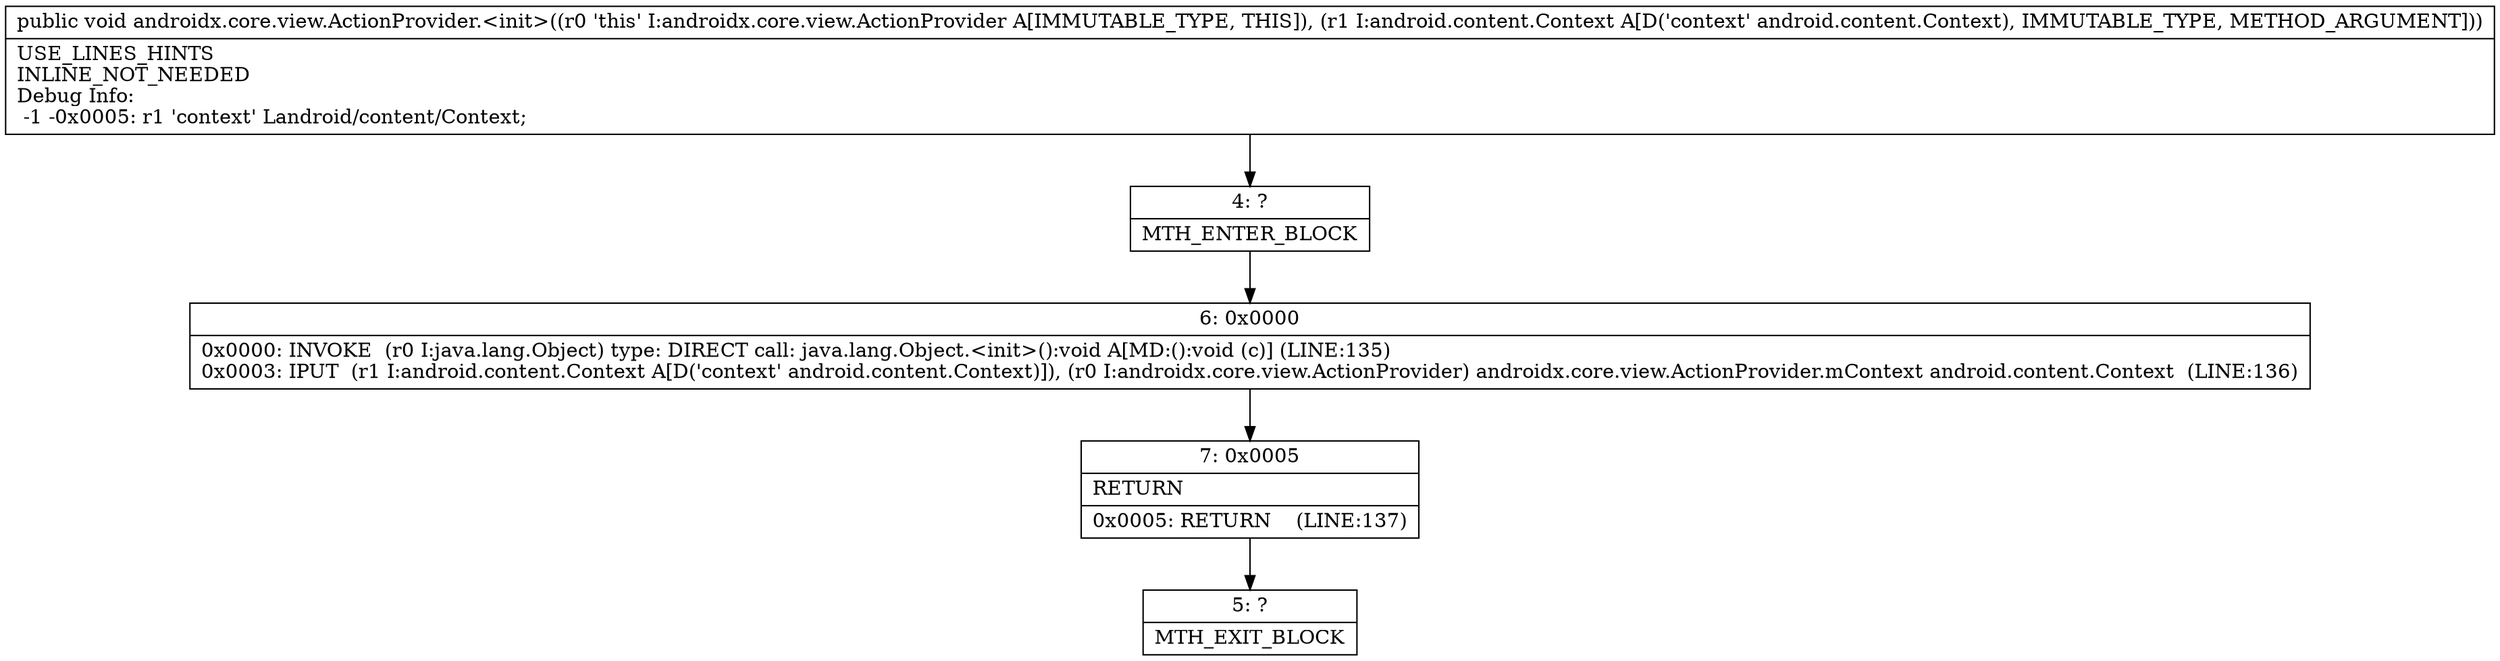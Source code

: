digraph "CFG forandroidx.core.view.ActionProvider.\<init\>(Landroid\/content\/Context;)V" {
Node_4 [shape=record,label="{4\:\ ?|MTH_ENTER_BLOCK\l}"];
Node_6 [shape=record,label="{6\:\ 0x0000|0x0000: INVOKE  (r0 I:java.lang.Object) type: DIRECT call: java.lang.Object.\<init\>():void A[MD:():void (c)] (LINE:135)\l0x0003: IPUT  (r1 I:android.content.Context A[D('context' android.content.Context)]), (r0 I:androidx.core.view.ActionProvider) androidx.core.view.ActionProvider.mContext android.content.Context  (LINE:136)\l}"];
Node_7 [shape=record,label="{7\:\ 0x0005|RETURN\l|0x0005: RETURN    (LINE:137)\l}"];
Node_5 [shape=record,label="{5\:\ ?|MTH_EXIT_BLOCK\l}"];
MethodNode[shape=record,label="{public void androidx.core.view.ActionProvider.\<init\>((r0 'this' I:androidx.core.view.ActionProvider A[IMMUTABLE_TYPE, THIS]), (r1 I:android.content.Context A[D('context' android.content.Context), IMMUTABLE_TYPE, METHOD_ARGUMENT]))  | USE_LINES_HINTS\lINLINE_NOT_NEEDED\lDebug Info:\l  \-1 \-0x0005: r1 'context' Landroid\/content\/Context;\l}"];
MethodNode -> Node_4;Node_4 -> Node_6;
Node_6 -> Node_7;
Node_7 -> Node_5;
}

